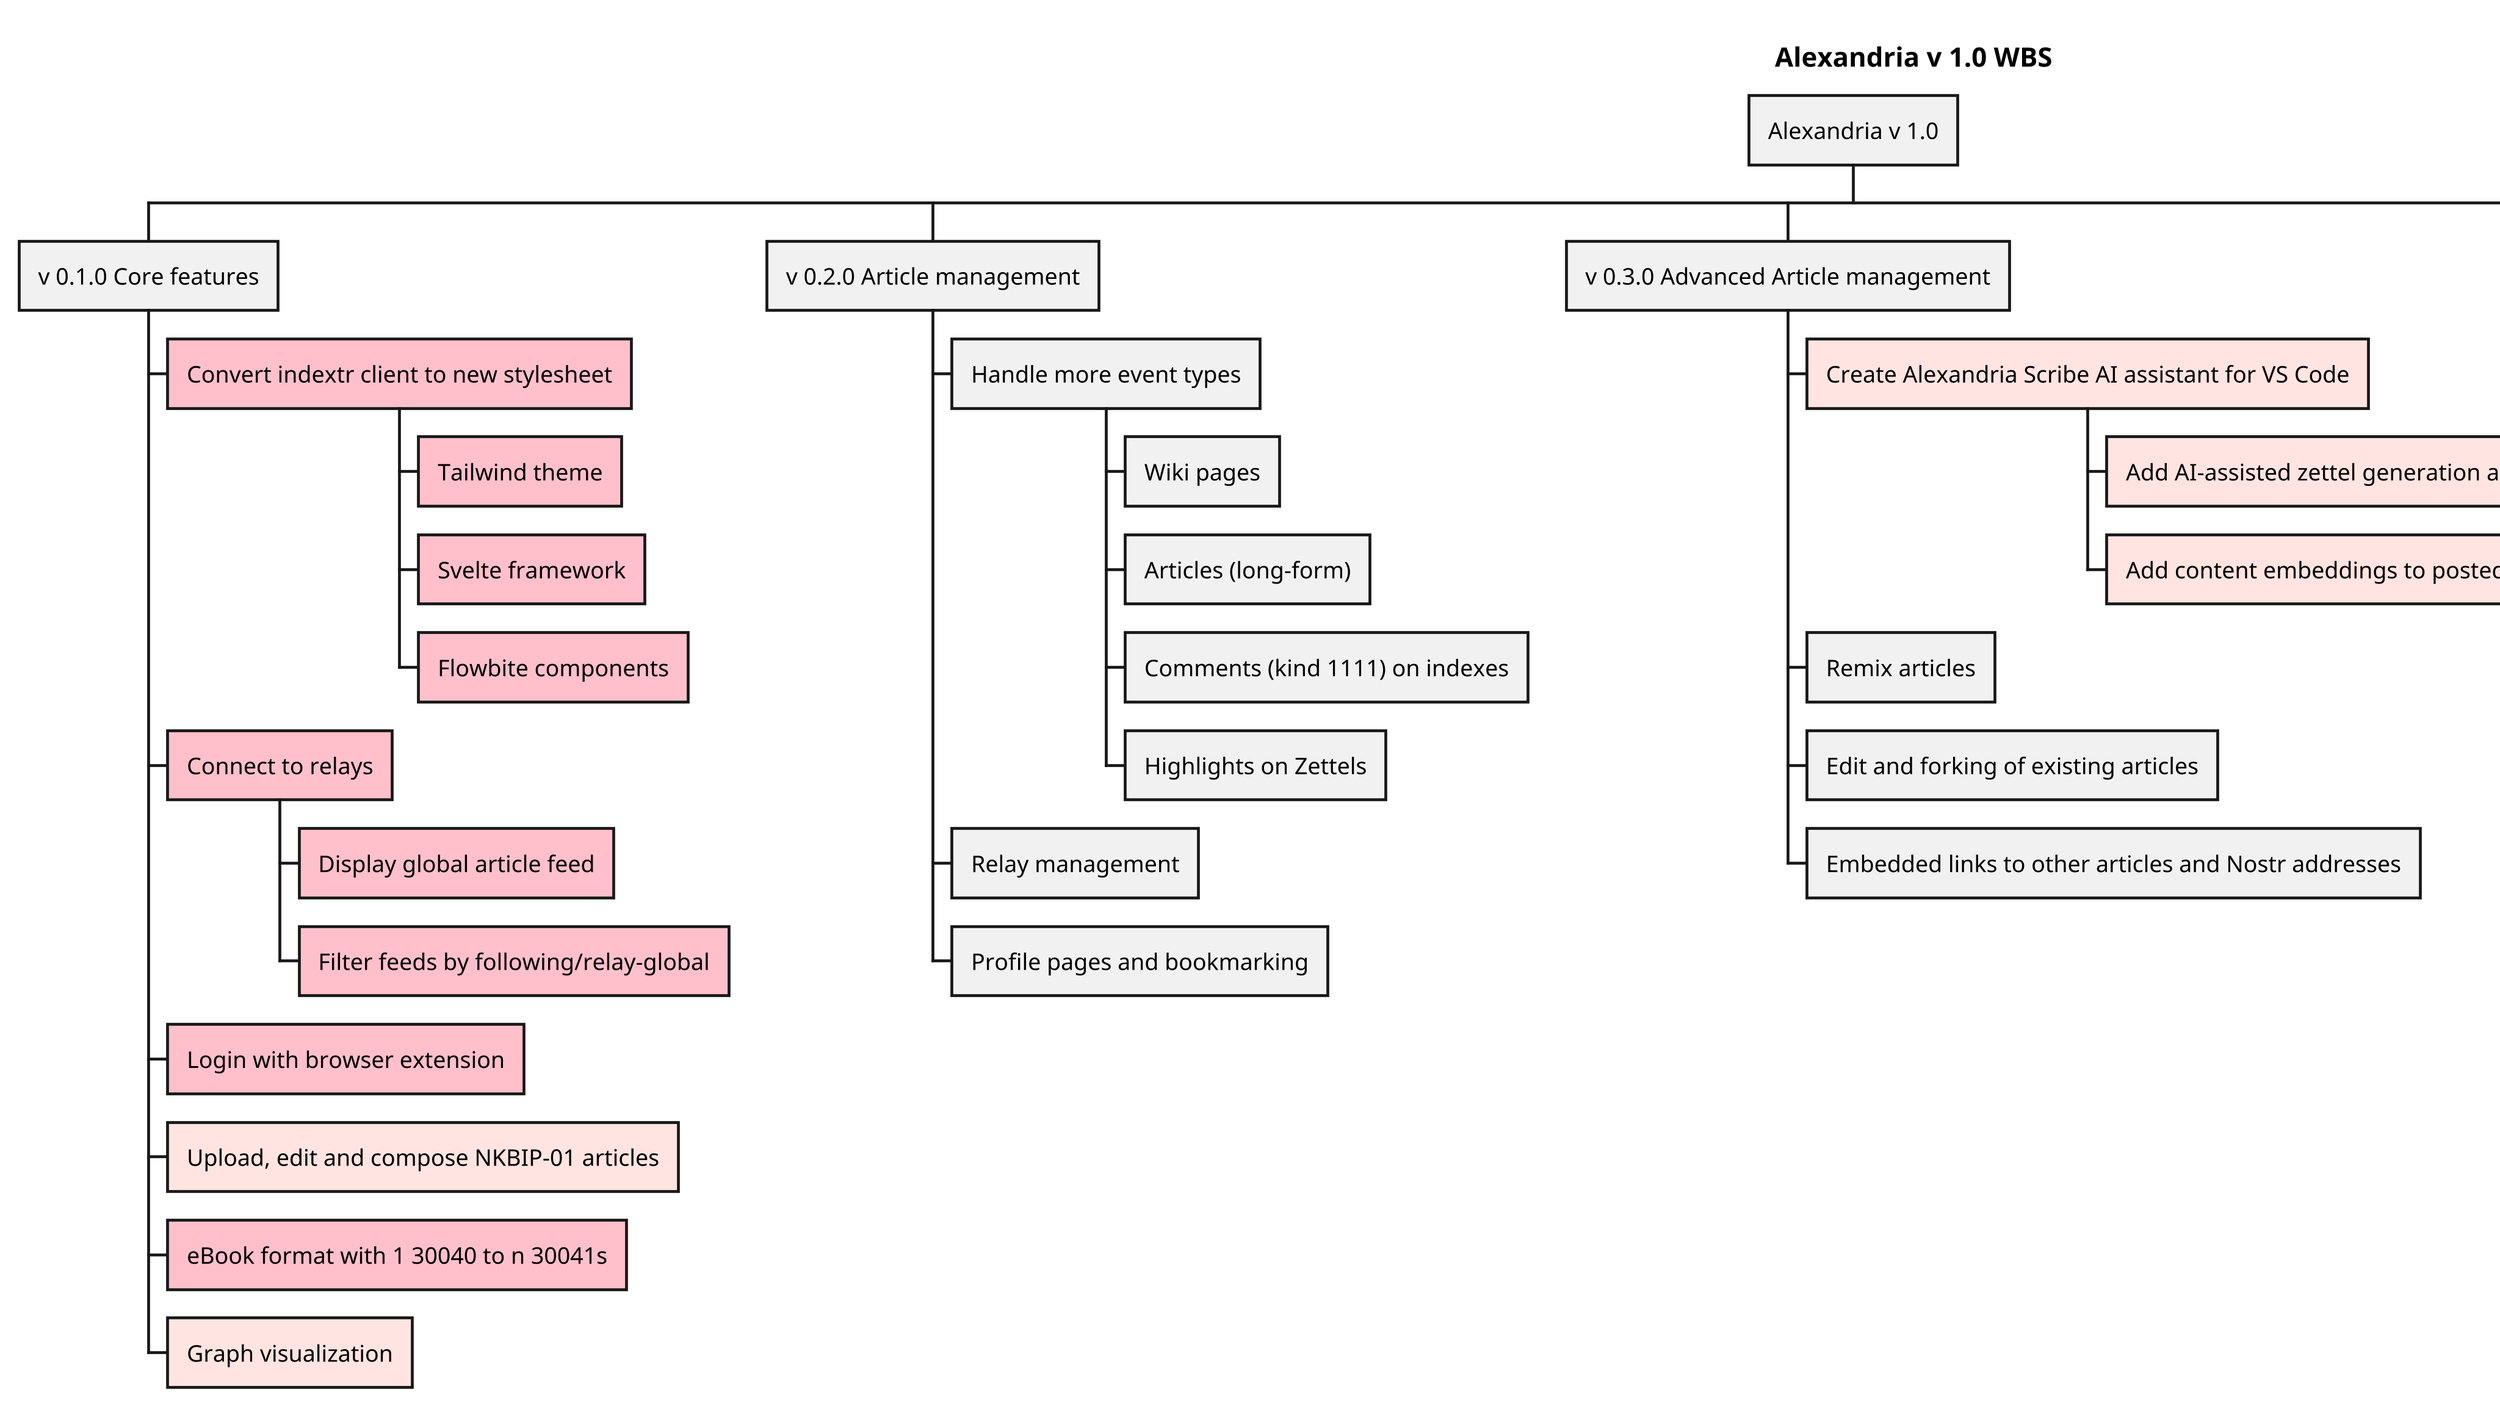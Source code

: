 @startwbs Alexandria_v1.0_WBS

<style>
wbsDiagram {
  .pink {
      BackgroundColor pink
  }
    .lightpink {
      BackgroundColor MistyRose
  }
}
</style>

skinparam dpi 300
title Alexandria v 1.0 WBS

* Alexandria v 1.0
** v 0.1.0 Core features
*** Convert indextr client to new stylesheet <<pink>>
**** Tailwind theme <<pink>>
**** Svelte framework <<pink>>
**** Flowbite components <<pink>>
*** Connect to relays <<pink>>
**** Display global article feed <<pink>>
**** Filter feeds by following/relay-global <<pink>>
*** Login with browser extension <<pink>>
*** Upload, edit and compose NKBIP-01 articles <<lightpink>>
*** eBook format with 1 30040 to n 30041s <<pink>>
*** Graph visualization <<lightpink>>
** v 0.2.0 Article management
*** Handle more event types
**** Wiki pages
**** Articles (long-form)
**** Comments (kind 1111) on indexes
**** Highlights on Zettels
*** Relay management
*** Profile pages and bookmarking
** v 0.3.0 Advanced Article management
*** Create Alexandria Scribe AI assistant for VS Code <<lightpink>>
**** Add AI-assisted zettel generation and posting <<lightpink>>
**** Add content embeddings to posted zettels <<lightpink>>
*** Remix articles
*** Edit and forking of existing articles
*** Embedded links to other articles and Nostr addresses
** v 0.4.0 Reconstruction
*** Move from NDK to Aedile
*** ePaper app
*** Biblestr customization
**** Bible internal links
**** Preselection of favorite translations
**** Custom design
** v 0.5.0 Socializing
*** Communities and groups
*** Scheduled reads
*** Book clubs and Meet-the-author
*** Smart recommended reads
*** Teleconference with chat

@endwbs
